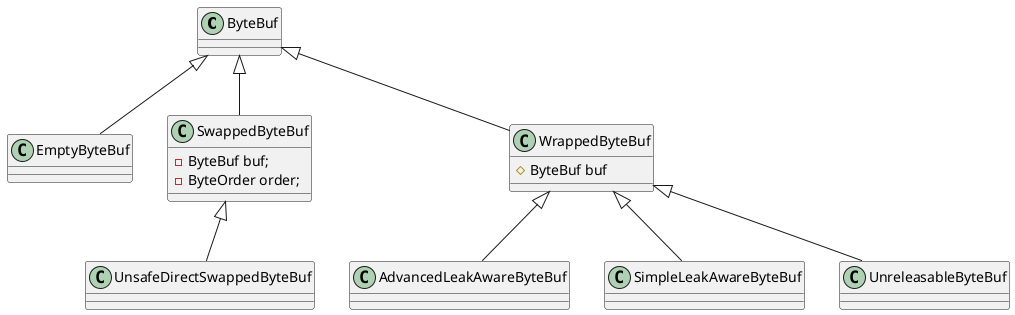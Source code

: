 @startuml
ByteBuf             <|--    EmptyByteBuf
ByteBuf             <|--    SwappedByteBuf
class SwappedByteBuf {
    - ByteBuf buf;
    - ByteOrder order;
}
SwappedByteBuf      <|--    UnsafeDirectSwappedByteBuf

ByteBuf             <|--    WrappedByteBuf
class WrappedByteBuf {
    # ByteBuf buf
}

WrappedByteBuf      <|--    AdvancedLeakAwareByteBuf
WrappedByteBuf      <|--    SimpleLeakAwareByteBuf
WrappedByteBuf      <|--    UnreleasableByteBuf
@enduml